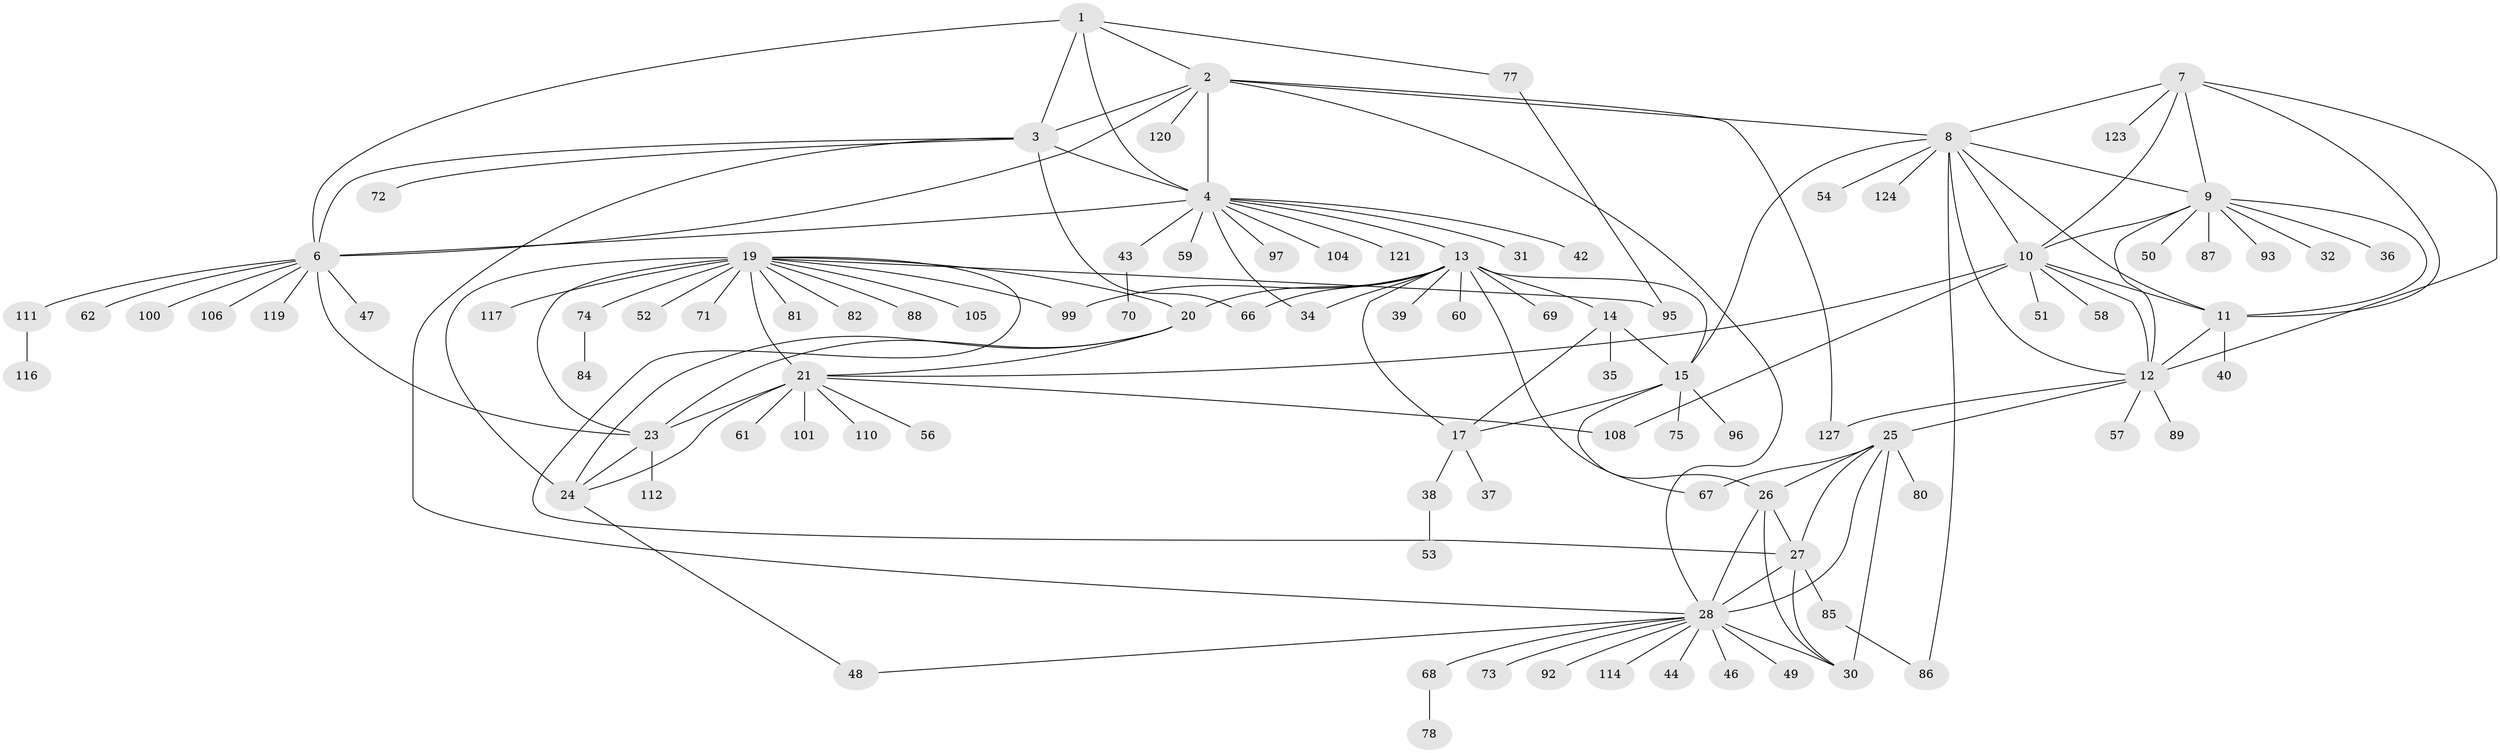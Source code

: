 // original degree distribution, {7: 0.047244094488188976, 9: 0.023622047244094488, 12: 0.015748031496062992, 13: 0.023622047244094488, 11: 0.023622047244094488, 10: 0.015748031496062992, 6: 0.03937007874015748, 8: 0.047244094488188976, 1: 0.5826771653543307, 2: 0.1732283464566929, 3: 0.007874015748031496}
// Generated by graph-tools (version 1.1) at 2025/11/02/27/25 16:11:37]
// undirected, 98 vertices, 144 edges
graph export_dot {
graph [start="1"]
  node [color=gray90,style=filled];
  1 [super="+76"];
  2 [super="+98"];
  3 [super="+113"];
  4 [super="+5"];
  6 [super="+65"];
  7 [super="+125"];
  8 [super="+33"];
  9 [super="+79"];
  10 [super="+63"];
  11;
  12 [super="+83"];
  13 [super="+18"];
  14;
  15 [super="+16"];
  17 [super="+45"];
  19 [super="+22"];
  20 [super="+109"];
  21 [super="+122"];
  23 [super="+115"];
  24 [super="+64"];
  25 [super="+55"];
  26;
  27 [super="+102"];
  28 [super="+29"];
  30 [super="+90"];
  31;
  32;
  34;
  35;
  36;
  37;
  38 [super="+41"];
  39;
  40;
  42;
  43;
  44;
  46;
  47;
  48;
  49;
  50 [super="+91"];
  51;
  52;
  53 [super="+118"];
  54;
  56;
  57;
  58;
  59;
  60;
  61;
  62;
  66;
  67 [super="+103"];
  68;
  69;
  70;
  71;
  72;
  73;
  74;
  75 [super="+94"];
  77;
  78;
  80;
  81;
  82;
  84;
  85;
  86;
  87;
  88;
  89;
  92;
  93;
  95;
  96;
  97;
  99;
  100 [super="+107"];
  101;
  104;
  105;
  106;
  108;
  110;
  111;
  112;
  114;
  116;
  117;
  119;
  120;
  121;
  123;
  124 [super="+126"];
  127;
  1 -- 2;
  1 -- 3;
  1 -- 4 [weight=2];
  1 -- 6;
  1 -- 77;
  2 -- 3;
  2 -- 4 [weight=2];
  2 -- 6;
  2 -- 8;
  2 -- 120;
  2 -- 127;
  2 -- 28;
  3 -- 4 [weight=2];
  3 -- 6;
  3 -- 66;
  3 -- 72;
  3 -- 28;
  4 -- 6 [weight=2];
  4 -- 34;
  4 -- 13;
  4 -- 97;
  4 -- 104;
  4 -- 42;
  4 -- 43;
  4 -- 121;
  4 -- 59;
  4 -- 31;
  6 -- 23;
  6 -- 47;
  6 -- 62;
  6 -- 100;
  6 -- 106;
  6 -- 111;
  6 -- 119;
  7 -- 8;
  7 -- 9;
  7 -- 10;
  7 -- 11;
  7 -- 12;
  7 -- 123;
  8 -- 9;
  8 -- 10;
  8 -- 11;
  8 -- 12;
  8 -- 54;
  8 -- 86;
  8 -- 124;
  8 -- 15;
  9 -- 10;
  9 -- 11;
  9 -- 12;
  9 -- 32;
  9 -- 36;
  9 -- 50;
  9 -- 87;
  9 -- 93;
  10 -- 11;
  10 -- 12;
  10 -- 21;
  10 -- 51;
  10 -- 58;
  10 -- 108;
  11 -- 12;
  11 -- 40;
  12 -- 25;
  12 -- 57;
  12 -- 89;
  12 -- 127;
  13 -- 14 [weight=2];
  13 -- 15 [weight=4];
  13 -- 17 [weight=2];
  13 -- 20;
  13 -- 39;
  13 -- 60;
  13 -- 67;
  13 -- 69;
  13 -- 99;
  13 -- 34;
  13 -- 66;
  14 -- 15 [weight=2];
  14 -- 17;
  14 -- 35;
  15 -- 17 [weight=2];
  15 -- 26;
  15 -- 75;
  15 -- 96;
  17 -- 37;
  17 -- 38;
  19 -- 20 [weight=2];
  19 -- 21 [weight=2];
  19 -- 23 [weight=2];
  19 -- 24 [weight=2];
  19 -- 27;
  19 -- 52;
  19 -- 74;
  19 -- 81;
  19 -- 88;
  19 -- 95;
  19 -- 99;
  19 -- 105;
  19 -- 71;
  19 -- 82;
  19 -- 117;
  20 -- 21;
  20 -- 23;
  20 -- 24;
  21 -- 23;
  21 -- 24;
  21 -- 56;
  21 -- 61;
  21 -- 101;
  21 -- 108;
  21 -- 110;
  23 -- 24;
  23 -- 112;
  24 -- 48;
  25 -- 26;
  25 -- 27;
  25 -- 28 [weight=2];
  25 -- 30;
  25 -- 80;
  25 -- 67;
  26 -- 27;
  26 -- 28 [weight=2];
  26 -- 30;
  27 -- 28 [weight=2];
  27 -- 30;
  27 -- 85;
  28 -- 30 [weight=2];
  28 -- 44;
  28 -- 114;
  28 -- 68;
  28 -- 73;
  28 -- 46;
  28 -- 92;
  28 -- 48;
  28 -- 49;
  38 -- 53;
  43 -- 70;
  68 -- 78;
  74 -- 84;
  77 -- 95;
  85 -- 86;
  111 -- 116;
}

